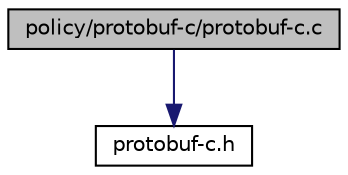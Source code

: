 digraph "policy/protobuf-c/protobuf-c.c"
{
  edge [fontname="Helvetica",fontsize="10",labelfontname="Helvetica",labelfontsize="10"];
  node [fontname="Helvetica",fontsize="10",shape=record];
  Node0 [label="policy/protobuf-c/protobuf-c.c",height=0.2,width=0.4,color="black", fillcolor="grey75", style="filled", fontcolor="black"];
  Node0 -> Node1 [color="midnightblue",fontsize="10",style="solid",fontname="Helvetica"];
  Node1 [label="protobuf-c.h",height=0.2,width=0.4,color="black", fillcolor="white", style="filled",URL="$protobuf-c_8h.html"];
}
